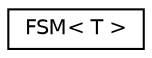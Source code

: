 digraph "Graphical Class Hierarchy"
{
  edge [fontname="Helvetica",fontsize="10",labelfontname="Helvetica",labelfontsize="10"];
  node [fontname="Helvetica",fontsize="10",shape=record];
  rankdir="LR";
  Node0 [label="FSM\< T \>",height=0.2,width=0.4,color="black", fillcolor="white", style="filled",URL="$class_f_s_m.html"];
}

